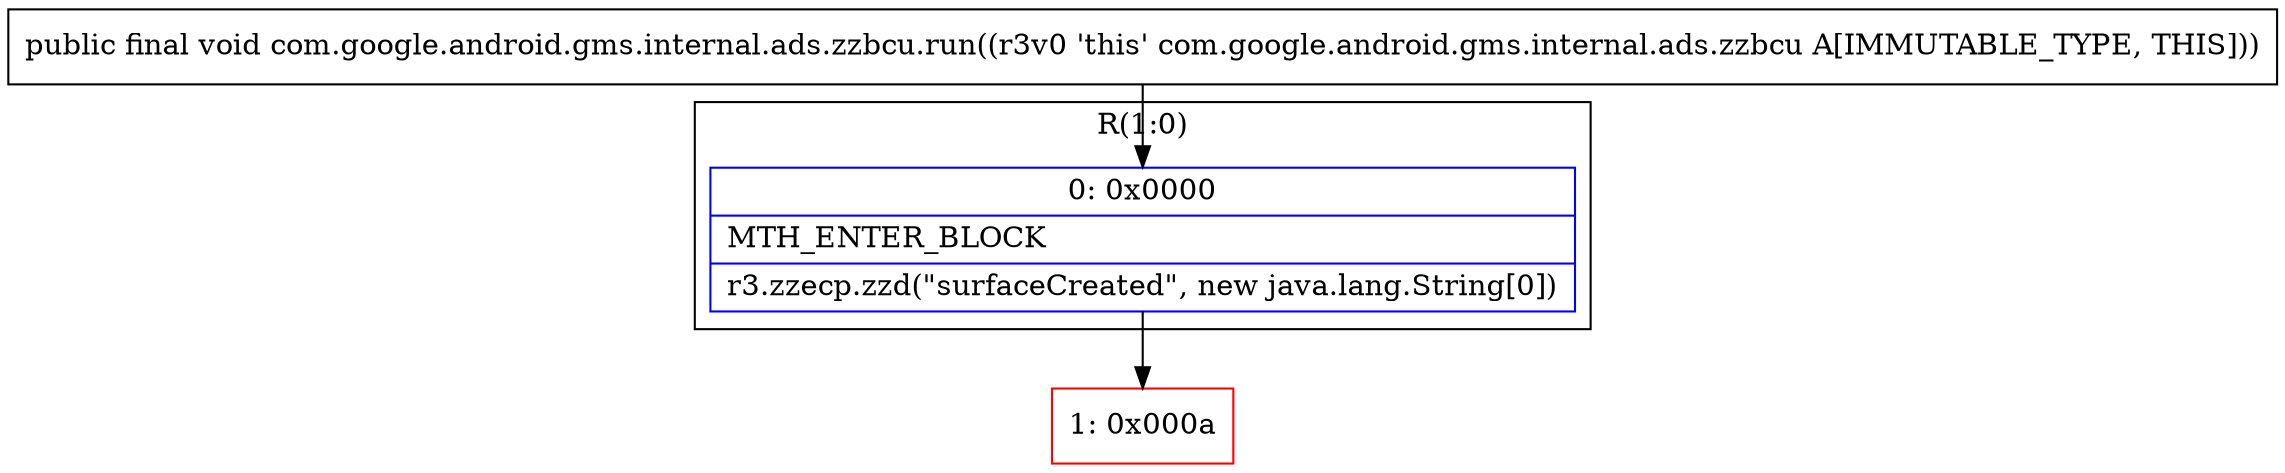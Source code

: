 digraph "CFG forcom.google.android.gms.internal.ads.zzbcu.run()V" {
subgraph cluster_Region_746331906 {
label = "R(1:0)";
node [shape=record,color=blue];
Node_0 [shape=record,label="{0\:\ 0x0000|MTH_ENTER_BLOCK\l|r3.zzecp.zzd(\"surfaceCreated\", new java.lang.String[0])\l}"];
}
Node_1 [shape=record,color=red,label="{1\:\ 0x000a}"];
MethodNode[shape=record,label="{public final void com.google.android.gms.internal.ads.zzbcu.run((r3v0 'this' com.google.android.gms.internal.ads.zzbcu A[IMMUTABLE_TYPE, THIS])) }"];
MethodNode -> Node_0;
Node_0 -> Node_1;
}

